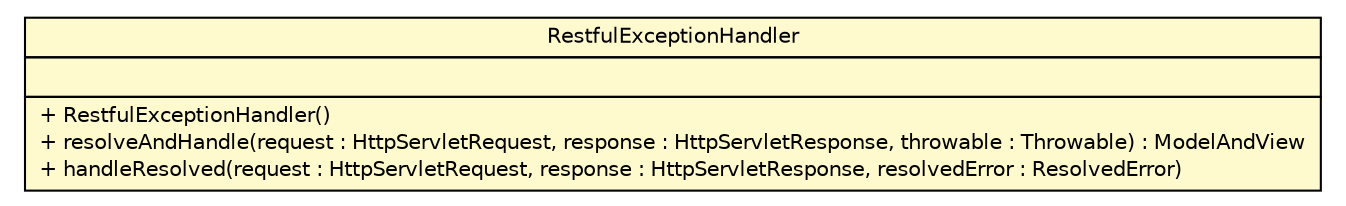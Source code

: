 #!/usr/local/bin/dot
#
# Class diagram 
# Generated by UMLGraph version R5_6-24-gf6e263 (http://www.umlgraph.org/)
#

digraph G {
	edge [fontname="Helvetica",fontsize=10,labelfontname="Helvetica",labelfontsize=10];
	node [fontname="Helvetica",fontsize=10,shape=plaintext];
	nodesep=0.25;
	ranksep=0.5;
	// com.yirendai.oss.lib.errorhandle.internal.RestfulExceptionHandler
	c1462 [label=<<table title="com.yirendai.oss.lib.errorhandle.internal.RestfulExceptionHandler" border="0" cellborder="1" cellspacing="0" cellpadding="2" port="p" bgcolor="lemonChiffon" href="./RestfulExceptionHandler.html">
		<tr><td><table border="0" cellspacing="0" cellpadding="1">
<tr><td align="center" balign="center"> RestfulExceptionHandler </td></tr>
		</table></td></tr>
		<tr><td><table border="0" cellspacing="0" cellpadding="1">
<tr><td align="left" balign="left">  </td></tr>
		</table></td></tr>
		<tr><td><table border="0" cellspacing="0" cellpadding="1">
<tr><td align="left" balign="left"> + RestfulExceptionHandler() </td></tr>
<tr><td align="left" balign="left"> + resolveAndHandle(request : HttpServletRequest, response : HttpServletResponse, throwable : Throwable) : ModelAndView </td></tr>
<tr><td align="left" balign="left"> + handleResolved(request : HttpServletRequest, response : HttpServletResponse, resolvedError : ResolvedError) </td></tr>
		</table></td></tr>
		</table>>, URL="./RestfulExceptionHandler.html", fontname="Helvetica", fontcolor="black", fontsize=10.0];
}

